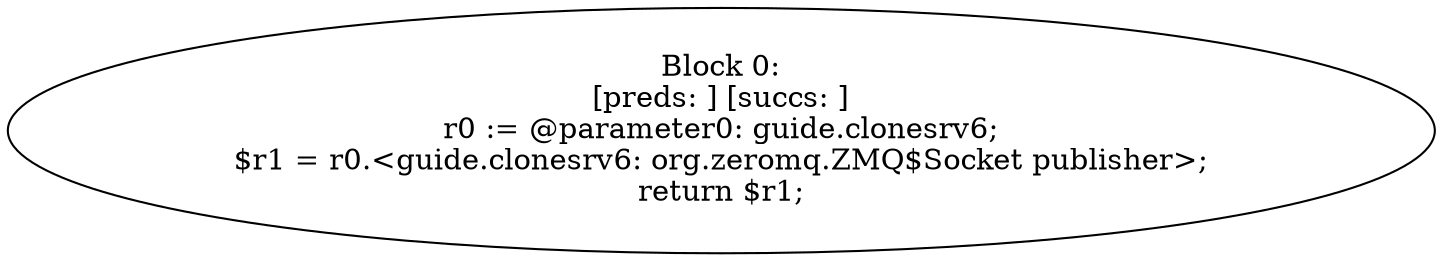 digraph "unitGraph" {
    "Block 0:
[preds: ] [succs: ]
r0 := @parameter0: guide.clonesrv6;
$r1 = r0.<guide.clonesrv6: org.zeromq.ZMQ$Socket publisher>;
return $r1;
"
}
